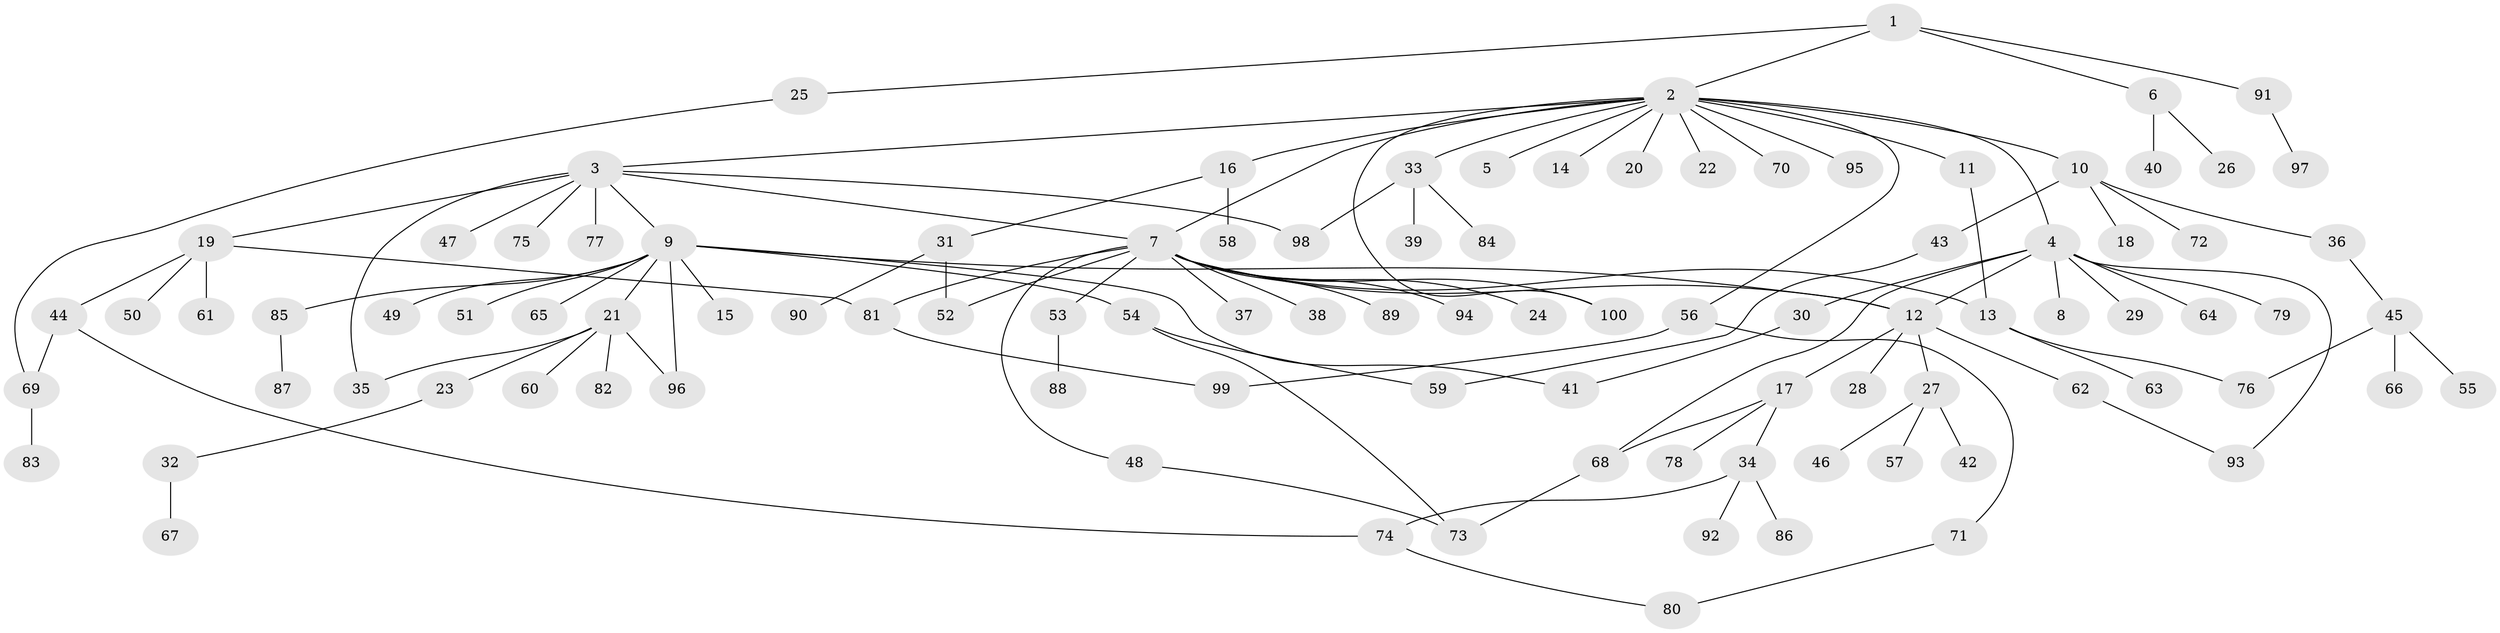 // Generated by graph-tools (version 1.1) at 2025/11/02/21/25 10:11:09]
// undirected, 100 vertices, 120 edges
graph export_dot {
graph [start="1"]
  node [color=gray90,style=filled];
  1;
  2;
  3;
  4;
  5;
  6;
  7;
  8;
  9;
  10;
  11;
  12;
  13;
  14;
  15;
  16;
  17;
  18;
  19;
  20;
  21;
  22;
  23;
  24;
  25;
  26;
  27;
  28;
  29;
  30;
  31;
  32;
  33;
  34;
  35;
  36;
  37;
  38;
  39;
  40;
  41;
  42;
  43;
  44;
  45;
  46;
  47;
  48;
  49;
  50;
  51;
  52;
  53;
  54;
  55;
  56;
  57;
  58;
  59;
  60;
  61;
  62;
  63;
  64;
  65;
  66;
  67;
  68;
  69;
  70;
  71;
  72;
  73;
  74;
  75;
  76;
  77;
  78;
  79;
  80;
  81;
  82;
  83;
  84;
  85;
  86;
  87;
  88;
  89;
  90;
  91;
  92;
  93;
  94;
  95;
  96;
  97;
  98;
  99;
  100;
  1 -- 2;
  1 -- 6;
  1 -- 25;
  1 -- 91;
  2 -- 3;
  2 -- 4;
  2 -- 5;
  2 -- 7;
  2 -- 10;
  2 -- 11;
  2 -- 14;
  2 -- 16;
  2 -- 20;
  2 -- 22;
  2 -- 33;
  2 -- 56;
  2 -- 70;
  2 -- 95;
  2 -- 100;
  3 -- 7;
  3 -- 9;
  3 -- 19;
  3 -- 35;
  3 -- 47;
  3 -- 75;
  3 -- 77;
  3 -- 98;
  4 -- 8;
  4 -- 12;
  4 -- 29;
  4 -- 30;
  4 -- 64;
  4 -- 68;
  4 -- 79;
  4 -- 93;
  6 -- 26;
  6 -- 40;
  7 -- 12;
  7 -- 13;
  7 -- 24;
  7 -- 37;
  7 -- 38;
  7 -- 48;
  7 -- 52;
  7 -- 53;
  7 -- 81;
  7 -- 89;
  7 -- 94;
  7 -- 100;
  9 -- 12;
  9 -- 15;
  9 -- 21;
  9 -- 41;
  9 -- 49;
  9 -- 51;
  9 -- 54;
  9 -- 65;
  9 -- 85;
  9 -- 96;
  10 -- 18;
  10 -- 36;
  10 -- 43;
  10 -- 72;
  11 -- 13;
  12 -- 17;
  12 -- 27;
  12 -- 28;
  12 -- 62;
  13 -- 63;
  13 -- 76;
  16 -- 31;
  16 -- 58;
  17 -- 34;
  17 -- 68;
  17 -- 78;
  19 -- 44;
  19 -- 50;
  19 -- 61;
  19 -- 81;
  21 -- 23;
  21 -- 35;
  21 -- 60;
  21 -- 82;
  21 -- 96;
  23 -- 32;
  25 -- 69;
  27 -- 42;
  27 -- 46;
  27 -- 57;
  30 -- 41;
  31 -- 52;
  31 -- 90;
  32 -- 67;
  33 -- 39;
  33 -- 84;
  33 -- 98;
  34 -- 74;
  34 -- 86;
  34 -- 92;
  36 -- 45;
  43 -- 59;
  44 -- 69;
  44 -- 74;
  45 -- 55;
  45 -- 66;
  45 -- 76;
  48 -- 73;
  53 -- 88;
  54 -- 59;
  54 -- 73;
  56 -- 71;
  56 -- 99;
  62 -- 93;
  68 -- 73;
  69 -- 83;
  71 -- 80;
  74 -- 80;
  81 -- 99;
  85 -- 87;
  91 -- 97;
}
